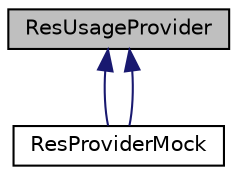 digraph "ResUsageProvider"
{
  edge [fontname="Helvetica",fontsize="10",labelfontname="Helvetica",labelfontsize="10"];
  node [fontname="Helvetica",fontsize="10",shape=record];
  Node1 [label="ResUsageProvider",height=0.2,width=0.4,color="black", fillcolor="grey75", style="filled", fontcolor="black"];
  Node1 -> Node2 [dir="back",color="midnightblue",fontsize="10",style="solid"];
  Node2 [label="ResProviderMock",height=0.2,width=0.4,color="black", fillcolor="white", style="filled",URL="$classResProviderMock.html"];
  Node1 -> Node2 [dir="back",color="midnightblue",fontsize="10",style="solid"];
}

